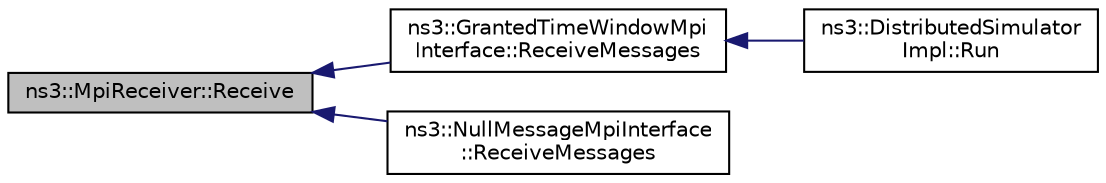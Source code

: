 digraph "ns3::MpiReceiver::Receive"
{
  edge [fontname="Helvetica",fontsize="10",labelfontname="Helvetica",labelfontsize="10"];
  node [fontname="Helvetica",fontsize="10",shape=record];
  rankdir="LR";
  Node1 [label="ns3::MpiReceiver::Receive",height=0.2,width=0.4,color="black", fillcolor="grey75", style="filled", fontcolor="black"];
  Node1 -> Node2 [dir="back",color="midnightblue",fontsize="10",style="solid"];
  Node2 [label="ns3::GrantedTimeWindowMpi\lInterface::ReceiveMessages",height=0.2,width=0.4,color="black", fillcolor="white", style="filled",URL="$da/db3/classns3_1_1GrantedTimeWindowMpiInterface.html#a25a6699dcab1ab2e348e0b5a2c90aa42"];
  Node2 -> Node3 [dir="back",color="midnightblue",fontsize="10",style="solid"];
  Node3 [label="ns3::DistributedSimulator\lImpl::Run",height=0.2,width=0.4,color="black", fillcolor="white", style="filled",URL="$d7/df7/classns3_1_1DistributedSimulatorImpl.html#a5a2cd016631eac7f93dba3b08ab0e0dd"];
  Node1 -> Node4 [dir="back",color="midnightblue",fontsize="10",style="solid"];
  Node4 [label="ns3::NullMessageMpiInterface\l::ReceiveMessages",height=0.2,width=0.4,color="black", fillcolor="white", style="filled",URL="$d0/d9f/classns3_1_1NullMessageMpiInterface.html#a9ca96f3f6dc2df5f955505c441499430"];
}
